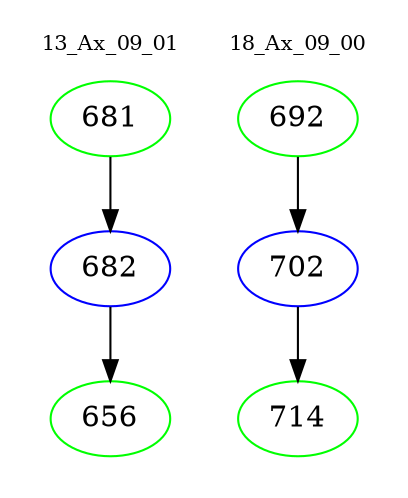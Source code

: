 digraph{
subgraph cluster_0 {
color = white
label = "13_Ax_09_01";
fontsize=10;
T0_681 [label="681", color="green"]
T0_681 -> T0_682 [color="black"]
T0_682 [label="682", color="blue"]
T0_682 -> T0_656 [color="black"]
T0_656 [label="656", color="green"]
}
subgraph cluster_1 {
color = white
label = "18_Ax_09_00";
fontsize=10;
T1_692 [label="692", color="green"]
T1_692 -> T1_702 [color="black"]
T1_702 [label="702", color="blue"]
T1_702 -> T1_714 [color="black"]
T1_714 [label="714", color="green"]
}
}
